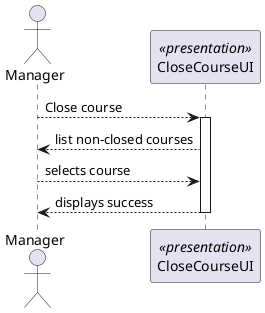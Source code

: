 @startuml
'http://plantuml.com/skinparam.html
skinparam handwritten false
skinparam packageStyle rect
skinparam defaultFontName FG Virgil
skinparam shadowing false

actor Manager as Actor
participant CloseCourseUI as UI <<presentation>>



Actor --> UI: Close course
activate UI

        UI-->Actor: list non-closed courses

        Actor --> UI : selects course

         UI --> Actor : displays success


deactivate UI
@enduml